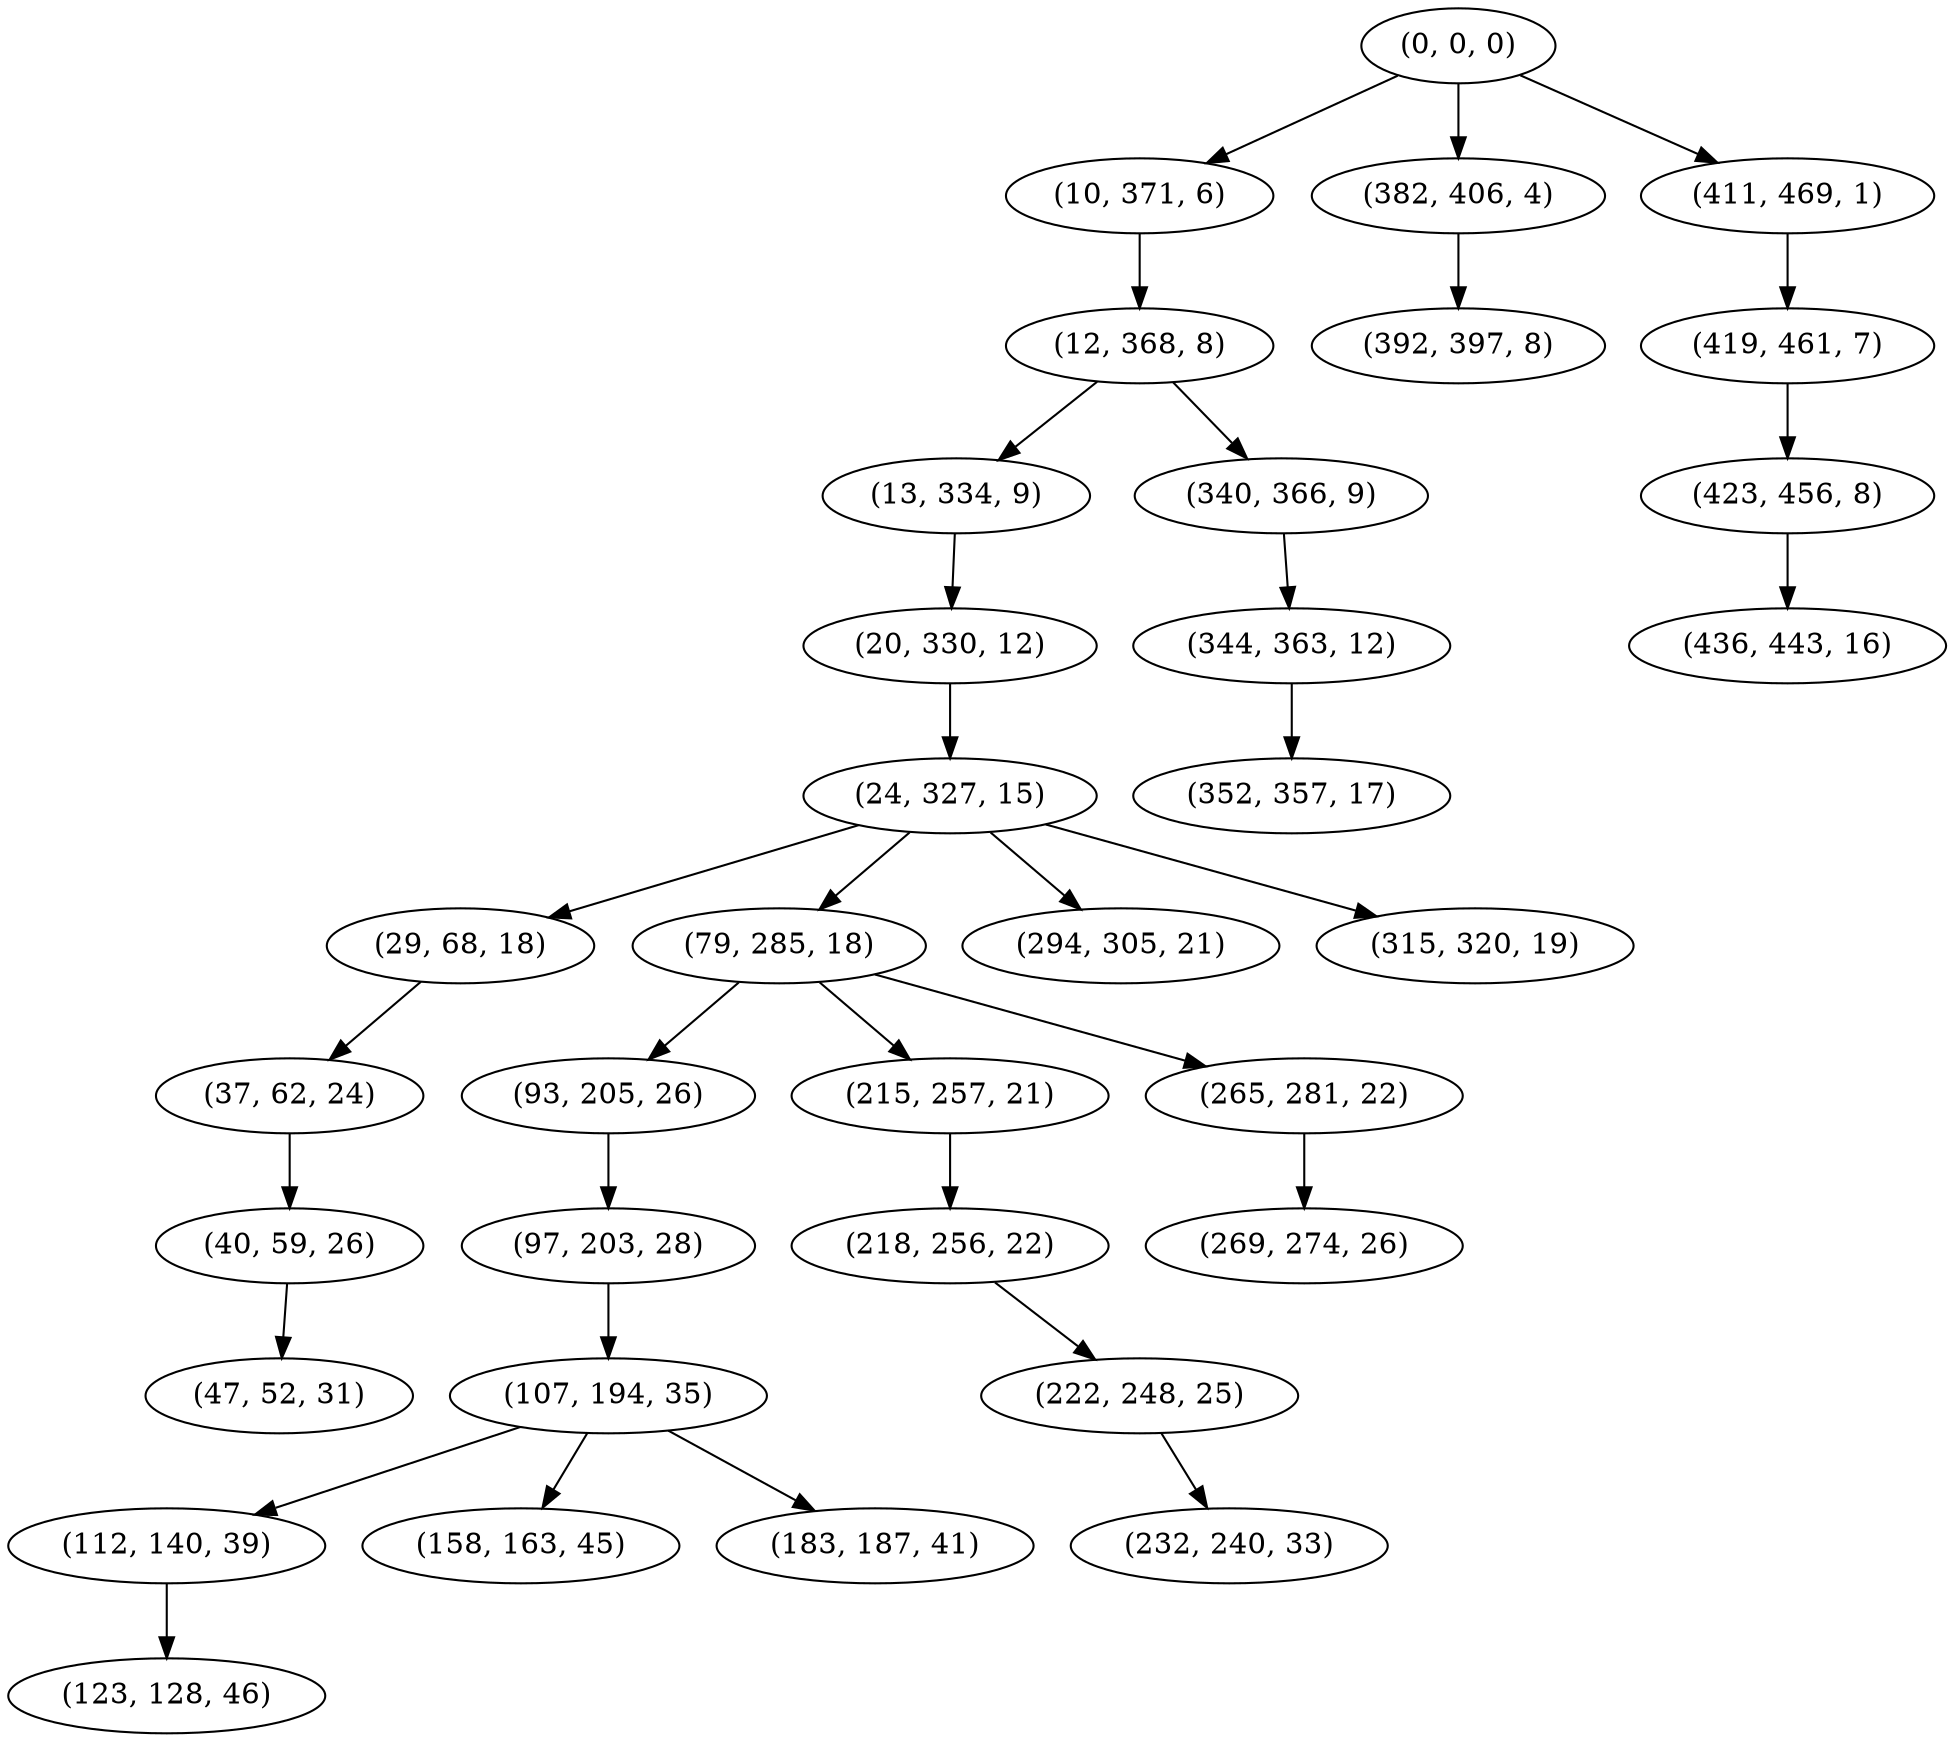digraph tree {
    "(0, 0, 0)";
    "(10, 371, 6)";
    "(12, 368, 8)";
    "(13, 334, 9)";
    "(20, 330, 12)";
    "(24, 327, 15)";
    "(29, 68, 18)";
    "(37, 62, 24)";
    "(40, 59, 26)";
    "(47, 52, 31)";
    "(79, 285, 18)";
    "(93, 205, 26)";
    "(97, 203, 28)";
    "(107, 194, 35)";
    "(112, 140, 39)";
    "(123, 128, 46)";
    "(158, 163, 45)";
    "(183, 187, 41)";
    "(215, 257, 21)";
    "(218, 256, 22)";
    "(222, 248, 25)";
    "(232, 240, 33)";
    "(265, 281, 22)";
    "(269, 274, 26)";
    "(294, 305, 21)";
    "(315, 320, 19)";
    "(340, 366, 9)";
    "(344, 363, 12)";
    "(352, 357, 17)";
    "(382, 406, 4)";
    "(392, 397, 8)";
    "(411, 469, 1)";
    "(419, 461, 7)";
    "(423, 456, 8)";
    "(436, 443, 16)";
    "(0, 0, 0)" -> "(10, 371, 6)";
    "(0, 0, 0)" -> "(382, 406, 4)";
    "(0, 0, 0)" -> "(411, 469, 1)";
    "(10, 371, 6)" -> "(12, 368, 8)";
    "(12, 368, 8)" -> "(13, 334, 9)";
    "(12, 368, 8)" -> "(340, 366, 9)";
    "(13, 334, 9)" -> "(20, 330, 12)";
    "(20, 330, 12)" -> "(24, 327, 15)";
    "(24, 327, 15)" -> "(29, 68, 18)";
    "(24, 327, 15)" -> "(79, 285, 18)";
    "(24, 327, 15)" -> "(294, 305, 21)";
    "(24, 327, 15)" -> "(315, 320, 19)";
    "(29, 68, 18)" -> "(37, 62, 24)";
    "(37, 62, 24)" -> "(40, 59, 26)";
    "(40, 59, 26)" -> "(47, 52, 31)";
    "(79, 285, 18)" -> "(93, 205, 26)";
    "(79, 285, 18)" -> "(215, 257, 21)";
    "(79, 285, 18)" -> "(265, 281, 22)";
    "(93, 205, 26)" -> "(97, 203, 28)";
    "(97, 203, 28)" -> "(107, 194, 35)";
    "(107, 194, 35)" -> "(112, 140, 39)";
    "(107, 194, 35)" -> "(158, 163, 45)";
    "(107, 194, 35)" -> "(183, 187, 41)";
    "(112, 140, 39)" -> "(123, 128, 46)";
    "(215, 257, 21)" -> "(218, 256, 22)";
    "(218, 256, 22)" -> "(222, 248, 25)";
    "(222, 248, 25)" -> "(232, 240, 33)";
    "(265, 281, 22)" -> "(269, 274, 26)";
    "(340, 366, 9)" -> "(344, 363, 12)";
    "(344, 363, 12)" -> "(352, 357, 17)";
    "(382, 406, 4)" -> "(392, 397, 8)";
    "(411, 469, 1)" -> "(419, 461, 7)";
    "(419, 461, 7)" -> "(423, 456, 8)";
    "(423, 456, 8)" -> "(436, 443, 16)";
}
